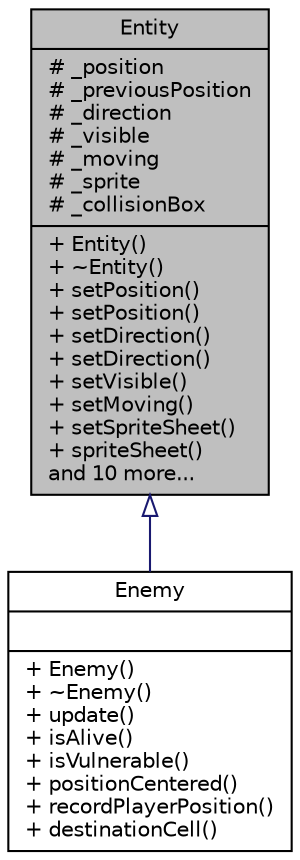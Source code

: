 digraph "Entity"
{
  edge [fontname="Helvetica",fontsize="10",labelfontname="Helvetica",labelfontsize="10"];
  node [fontname="Helvetica",fontsize="10",shape=record];
  Node1 [label="{Entity\n|# _position\l# _previousPosition\l# _direction\l# _visible\l# _moving\l# _sprite\l# _collisionBox\l|+ Entity()\l+ ~Entity()\l+ setPosition()\l+ setPosition()\l+ setDirection()\l+ setDirection()\l+ setVisible()\l+ setMoving()\l+ setSpriteSheet()\l+ spriteSheet()\land 10 more...\l}",height=0.2,width=0.4,color="black", fillcolor="grey75", style="filled" fontcolor="black"];
  Node1 -> Node2 [dir="back",color="midnightblue",fontsize="10",style="solid",arrowtail="onormal",fontname="Helvetica"];
  Node2 [label="{Enemy\n||+ Enemy()\l+ ~Enemy()\l+ update()\l+ isAlive()\l+ isVulnerable()\l+ positionCentered()\l+ recordPlayerPosition()\l+ destinationCell()\l}",height=0.2,width=0.4,color="black", fillcolor="white", style="filled",URL="$class_enemy.html"];
}
